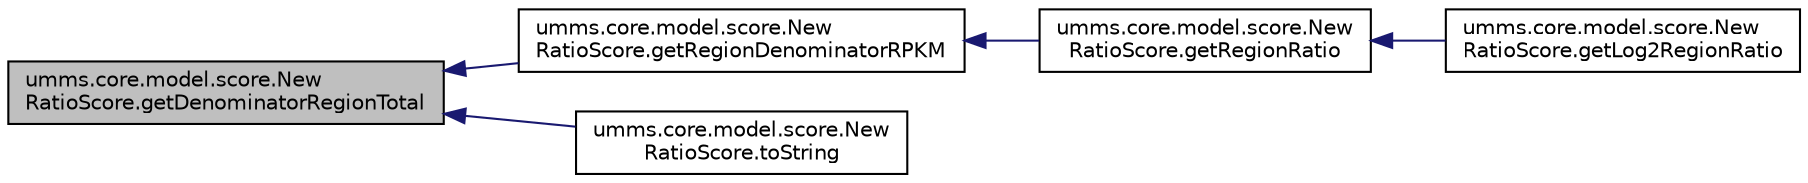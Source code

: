 digraph "umms.core.model.score.NewRatioScore.getDenominatorRegionTotal"
{
  edge [fontname="Helvetica",fontsize="10",labelfontname="Helvetica",labelfontsize="10"];
  node [fontname="Helvetica",fontsize="10",shape=record];
  rankdir="LR";
  Node1 [label="umms.core.model.score.New\lRatioScore.getDenominatorRegionTotal",height=0.2,width=0.4,color="black", fillcolor="grey75", style="filled" fontcolor="black"];
  Node1 -> Node2 [dir="back",color="midnightblue",fontsize="10",style="solid"];
  Node2 [label="umms.core.model.score.New\lRatioScore.getRegionDenominatorRPKM",height=0.2,width=0.4,color="black", fillcolor="white", style="filled",URL="$classumms_1_1core_1_1model_1_1score_1_1_new_ratio_score.html#a1584f84d271b371c3bb7ec7bfe7b0f48"];
  Node2 -> Node3 [dir="back",color="midnightblue",fontsize="10",style="solid"];
  Node3 [label="umms.core.model.score.New\lRatioScore.getRegionRatio",height=0.2,width=0.4,color="black", fillcolor="white", style="filled",URL="$classumms_1_1core_1_1model_1_1score_1_1_new_ratio_score.html#a7d5afcbe79df879267e40808def116e9"];
  Node3 -> Node4 [dir="back",color="midnightblue",fontsize="10",style="solid"];
  Node4 [label="umms.core.model.score.New\lRatioScore.getLog2RegionRatio",height=0.2,width=0.4,color="black", fillcolor="white", style="filled",URL="$classumms_1_1core_1_1model_1_1score_1_1_new_ratio_score.html#ab9b35ce818f5f17c1bdf64a60610dd82"];
  Node1 -> Node5 [dir="back",color="midnightblue",fontsize="10",style="solid"];
  Node5 [label="umms.core.model.score.New\lRatioScore.toString",height=0.2,width=0.4,color="black", fillcolor="white", style="filled",URL="$classumms_1_1core_1_1model_1_1score_1_1_new_ratio_score.html#ae8767f8a4d1aa3613992cb4f43119669"];
}
